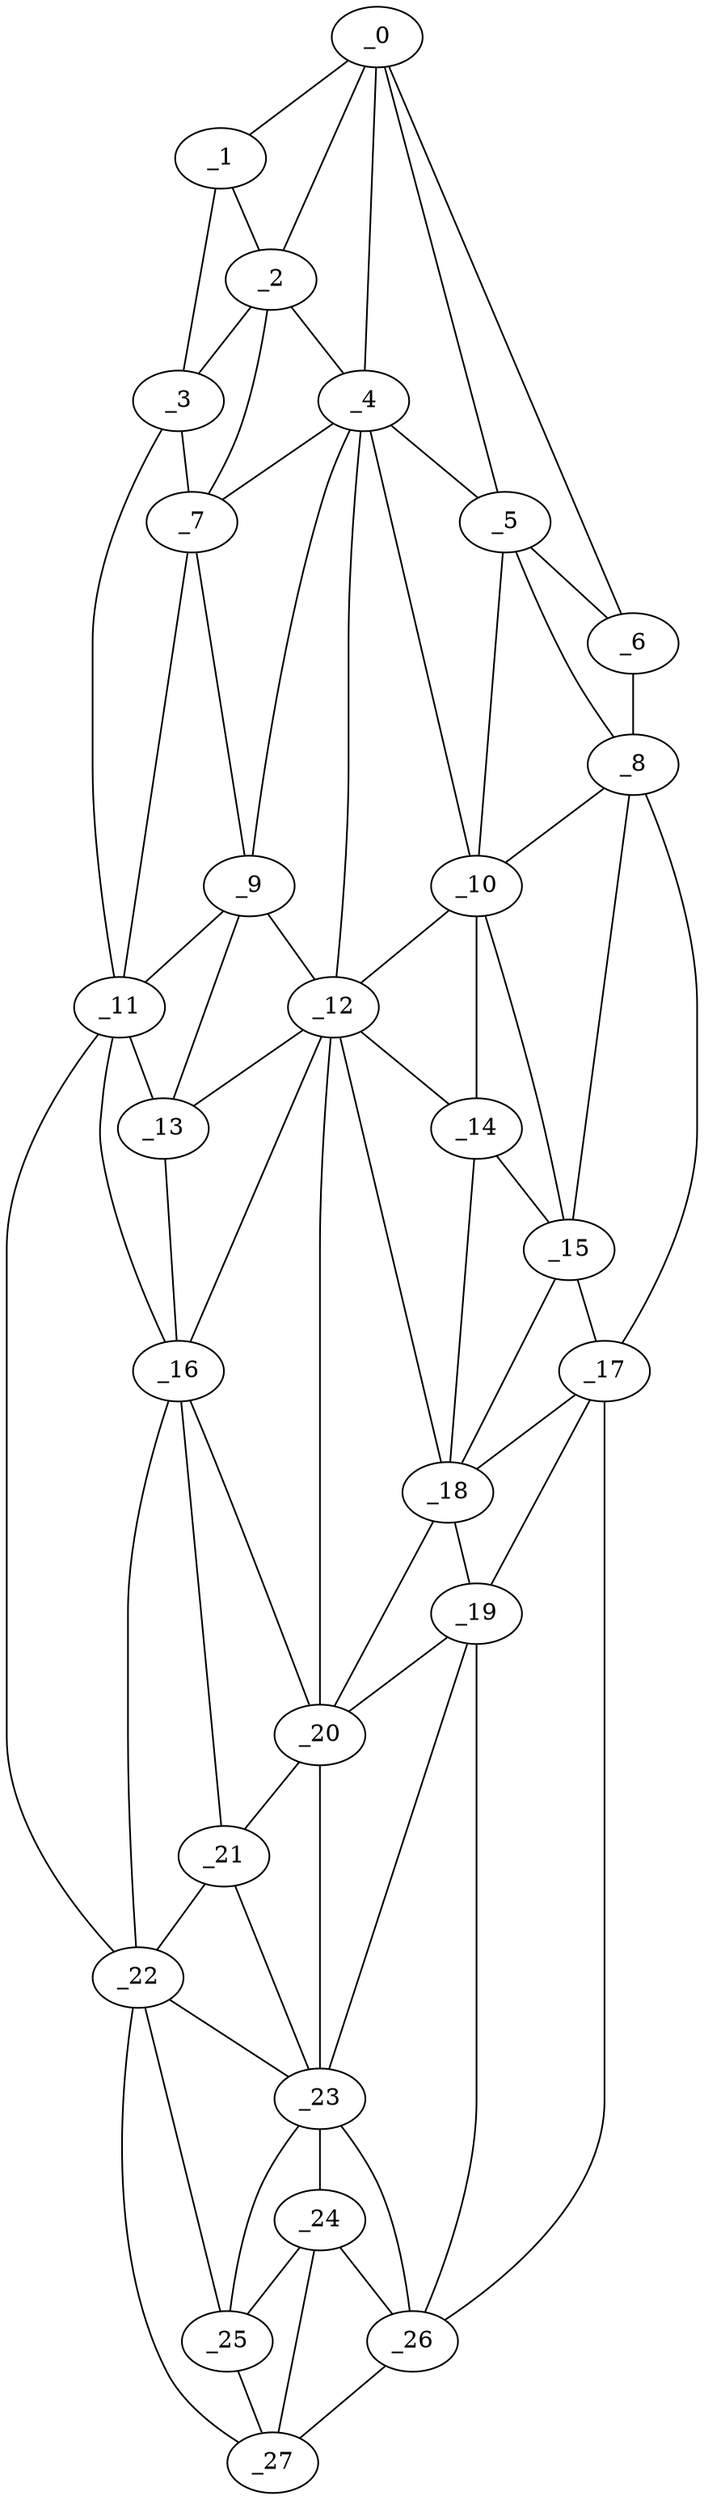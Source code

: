 graph "obj27__140.gxl" {
	_0	 [x=10,
		y=61];
	_1	 [x=15,
		y=83];
	_0 -- _1	 [valence=1];
	_2	 [x=38,
		y=74];
	_0 -- _2	 [valence=2];
	_4	 [x=43,
		y=65];
	_0 -- _4	 [valence=2];
	_5	 [x=44,
		y=48];
	_0 -- _5	 [valence=1];
	_6	 [x=49,
		y=42];
	_0 -- _6	 [valence=1];
	_1 -- _2	 [valence=2];
	_3	 [x=38,
		y=85];
	_1 -- _3	 [valence=1];
	_2 -- _3	 [valence=1];
	_2 -- _4	 [valence=2];
	_7	 [x=54,
		y=77];
	_2 -- _7	 [valence=2];
	_3 -- _7	 [valence=1];
	_11	 [x=74,
		y=83];
	_3 -- _11	 [valence=1];
	_4 -- _5	 [valence=2];
	_4 -- _7	 [valence=1];
	_9	 [x=65,
		y=76];
	_4 -- _9	 [valence=2];
	_10	 [x=71,
		y=49];
	_4 -- _10	 [valence=2];
	_12	 [x=75,
		y=58];
	_4 -- _12	 [valence=2];
	_5 -- _6	 [valence=2];
	_8	 [x=57,
		y=40];
	_5 -- _8	 [valence=2];
	_5 -- _10	 [valence=2];
	_6 -- _8	 [valence=1];
	_7 -- _9	 [valence=2];
	_7 -- _11	 [valence=1];
	_8 -- _10	 [valence=1];
	_15	 [x=79,
		y=45];
	_8 -- _15	 [valence=2];
	_17	 [x=88,
		y=43];
	_8 -- _17	 [valence=1];
	_9 -- _11	 [valence=2];
	_9 -- _12	 [valence=2];
	_13	 [x=76,
		y=72];
	_9 -- _13	 [valence=1];
	_10 -- _12	 [valence=2];
	_14	 [x=77,
		y=49];
	_10 -- _14	 [valence=2];
	_10 -- _15	 [valence=1];
	_11 -- _13	 [valence=2];
	_16	 [x=86,
		y=68];
	_11 -- _16	 [valence=2];
	_22	 [x=101,
		y=74];
	_11 -- _22	 [valence=1];
	_12 -- _13	 [valence=2];
	_12 -- _14	 [valence=1];
	_12 -- _16	 [valence=2];
	_18	 [x=88,
		y=47];
	_12 -- _18	 [valence=2];
	_20	 [x=94,
		y=54];
	_12 -- _20	 [valence=1];
	_13 -- _16	 [valence=1];
	_14 -- _15	 [valence=1];
	_14 -- _18	 [valence=2];
	_15 -- _17	 [valence=1];
	_15 -- _18	 [valence=2];
	_16 -- _20	 [valence=2];
	_21	 [x=96,
		y=66];
	_16 -- _21	 [valence=1];
	_16 -- _22	 [valence=2];
	_17 -- _18	 [valence=2];
	_19	 [x=92,
		y=47];
	_17 -- _19	 [valence=2];
	_26	 [x=123,
		y=50];
	_17 -- _26	 [valence=1];
	_18 -- _19	 [valence=2];
	_18 -- _20	 [valence=2];
	_19 -- _20	 [valence=2];
	_23	 [x=106,
		y=61];
	_19 -- _23	 [valence=2];
	_19 -- _26	 [valence=1];
	_20 -- _21	 [valence=2];
	_20 -- _23	 [valence=1];
	_21 -- _22	 [valence=1];
	_21 -- _23	 [valence=2];
	_22 -- _23	 [valence=2];
	_25	 [x=120,
		y=62];
	_22 -- _25	 [valence=2];
	_27	 [x=125,
		y=61];
	_22 -- _27	 [valence=1];
	_24	 [x=117,
		y=59];
	_23 -- _24	 [valence=2];
	_23 -- _25	 [valence=2];
	_23 -- _26	 [valence=2];
	_24 -- _25	 [valence=2];
	_24 -- _26	 [valence=1];
	_24 -- _27	 [valence=1];
	_25 -- _27	 [valence=2];
	_26 -- _27	 [valence=1];
}
